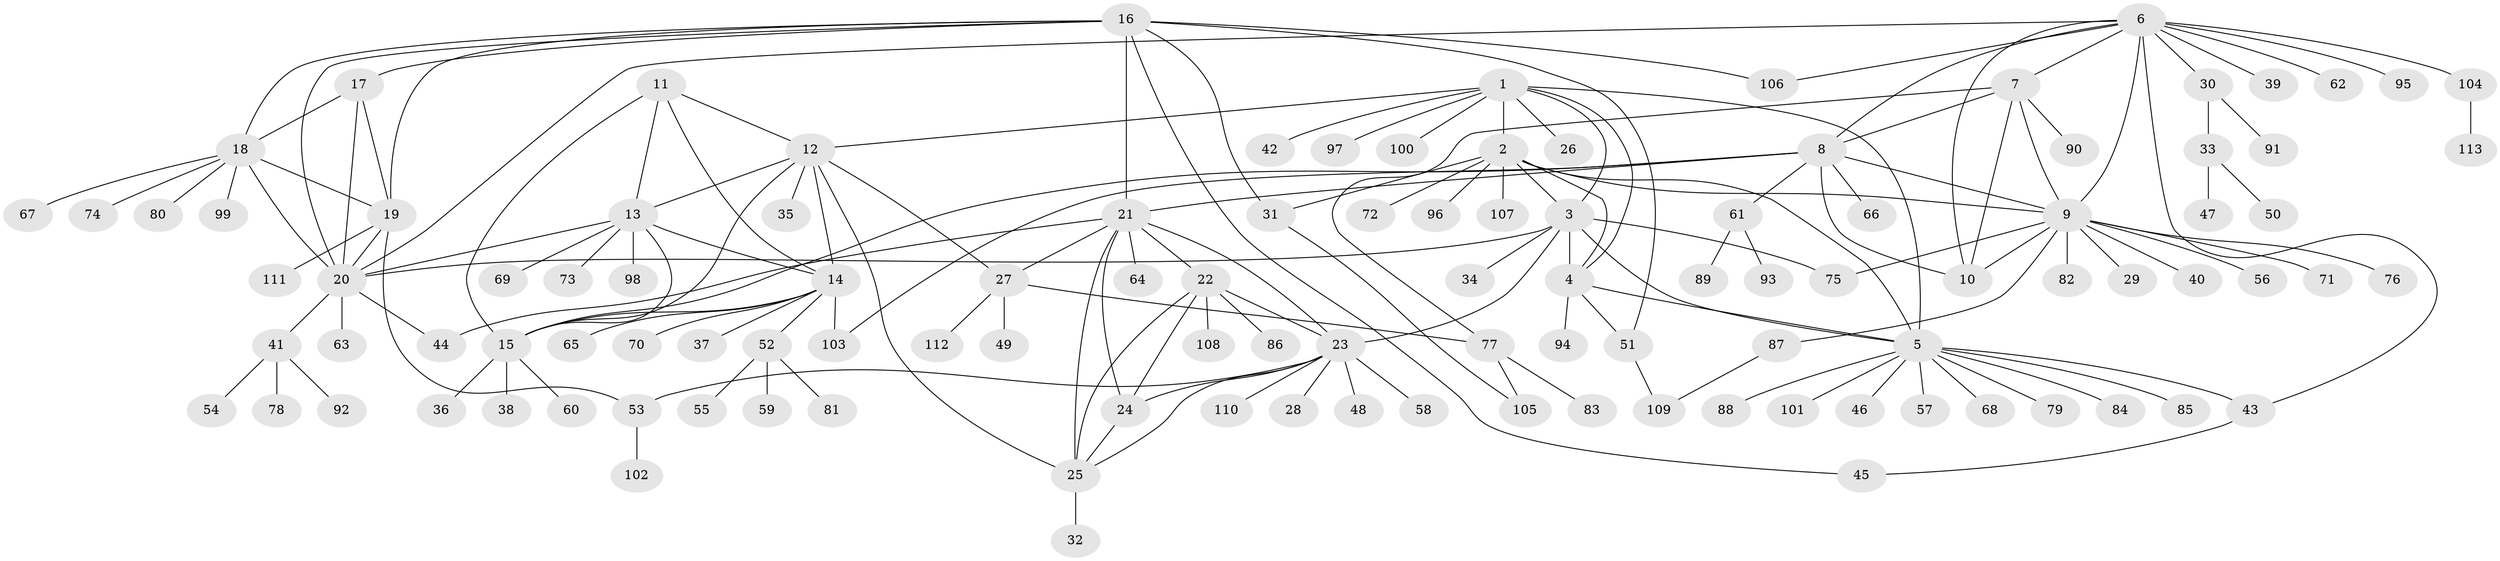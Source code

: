 // Generated by graph-tools (version 1.1) at 2025/26/03/09/25 03:26:45]
// undirected, 113 vertices, 161 edges
graph export_dot {
graph [start="1"]
  node [color=gray90,style=filled];
  1;
  2;
  3;
  4;
  5;
  6;
  7;
  8;
  9;
  10;
  11;
  12;
  13;
  14;
  15;
  16;
  17;
  18;
  19;
  20;
  21;
  22;
  23;
  24;
  25;
  26;
  27;
  28;
  29;
  30;
  31;
  32;
  33;
  34;
  35;
  36;
  37;
  38;
  39;
  40;
  41;
  42;
  43;
  44;
  45;
  46;
  47;
  48;
  49;
  50;
  51;
  52;
  53;
  54;
  55;
  56;
  57;
  58;
  59;
  60;
  61;
  62;
  63;
  64;
  65;
  66;
  67;
  68;
  69;
  70;
  71;
  72;
  73;
  74;
  75;
  76;
  77;
  78;
  79;
  80;
  81;
  82;
  83;
  84;
  85;
  86;
  87;
  88;
  89;
  90;
  91;
  92;
  93;
  94;
  95;
  96;
  97;
  98;
  99;
  100;
  101;
  102;
  103;
  104;
  105;
  106;
  107;
  108;
  109;
  110;
  111;
  112;
  113;
  1 -- 2;
  1 -- 3;
  1 -- 4;
  1 -- 5;
  1 -- 12;
  1 -- 26;
  1 -- 42;
  1 -- 97;
  1 -- 100;
  2 -- 3;
  2 -- 4;
  2 -- 5;
  2 -- 9;
  2 -- 31;
  2 -- 72;
  2 -- 96;
  2 -- 107;
  3 -- 4;
  3 -- 5;
  3 -- 20;
  3 -- 23;
  3 -- 34;
  3 -- 75;
  4 -- 5;
  4 -- 51;
  4 -- 94;
  5 -- 43;
  5 -- 46;
  5 -- 57;
  5 -- 68;
  5 -- 79;
  5 -- 84;
  5 -- 85;
  5 -- 88;
  5 -- 101;
  6 -- 7;
  6 -- 8;
  6 -- 9;
  6 -- 10;
  6 -- 20;
  6 -- 30;
  6 -- 39;
  6 -- 43;
  6 -- 62;
  6 -- 95;
  6 -- 104;
  6 -- 106;
  7 -- 8;
  7 -- 9;
  7 -- 10;
  7 -- 77;
  7 -- 90;
  8 -- 9;
  8 -- 10;
  8 -- 15;
  8 -- 21;
  8 -- 61;
  8 -- 66;
  8 -- 103;
  9 -- 10;
  9 -- 29;
  9 -- 40;
  9 -- 56;
  9 -- 71;
  9 -- 75;
  9 -- 76;
  9 -- 82;
  9 -- 87;
  11 -- 12;
  11 -- 13;
  11 -- 14;
  11 -- 15;
  12 -- 13;
  12 -- 14;
  12 -- 15;
  12 -- 25;
  12 -- 27;
  12 -- 35;
  13 -- 14;
  13 -- 15;
  13 -- 20;
  13 -- 69;
  13 -- 73;
  13 -- 98;
  14 -- 15;
  14 -- 37;
  14 -- 52;
  14 -- 65;
  14 -- 70;
  14 -- 103;
  15 -- 36;
  15 -- 38;
  15 -- 60;
  16 -- 17;
  16 -- 18;
  16 -- 19;
  16 -- 20;
  16 -- 21;
  16 -- 31;
  16 -- 45;
  16 -- 51;
  16 -- 106;
  17 -- 18;
  17 -- 19;
  17 -- 20;
  18 -- 19;
  18 -- 20;
  18 -- 67;
  18 -- 74;
  18 -- 80;
  18 -- 99;
  19 -- 20;
  19 -- 53;
  19 -- 111;
  20 -- 41;
  20 -- 44;
  20 -- 63;
  21 -- 22;
  21 -- 23;
  21 -- 24;
  21 -- 25;
  21 -- 27;
  21 -- 44;
  21 -- 64;
  22 -- 23;
  22 -- 24;
  22 -- 25;
  22 -- 86;
  22 -- 108;
  23 -- 24;
  23 -- 25;
  23 -- 28;
  23 -- 48;
  23 -- 53;
  23 -- 58;
  23 -- 110;
  24 -- 25;
  25 -- 32;
  27 -- 49;
  27 -- 77;
  27 -- 112;
  30 -- 33;
  30 -- 91;
  31 -- 105;
  33 -- 47;
  33 -- 50;
  41 -- 54;
  41 -- 78;
  41 -- 92;
  43 -- 45;
  51 -- 109;
  52 -- 55;
  52 -- 59;
  52 -- 81;
  53 -- 102;
  61 -- 89;
  61 -- 93;
  77 -- 83;
  77 -- 105;
  87 -- 109;
  104 -- 113;
}
